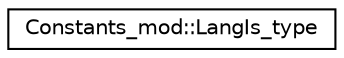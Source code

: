digraph "Graphical Class Hierarchy"
{
 // LATEX_PDF_SIZE
  edge [fontname="Helvetica",fontsize="10",labelfontname="Helvetica",labelfontsize="10"];
  node [fontname="Helvetica",fontsize="10",shape=record];
  rankdir="LR";
  Node0 [label="Constants_mod::LangIs_type",height=0.2,width=0.4,color="black", fillcolor="white", style="filled",URL="$structConstants__mod_1_1LangIs__type.html",tooltip=" "];
}
